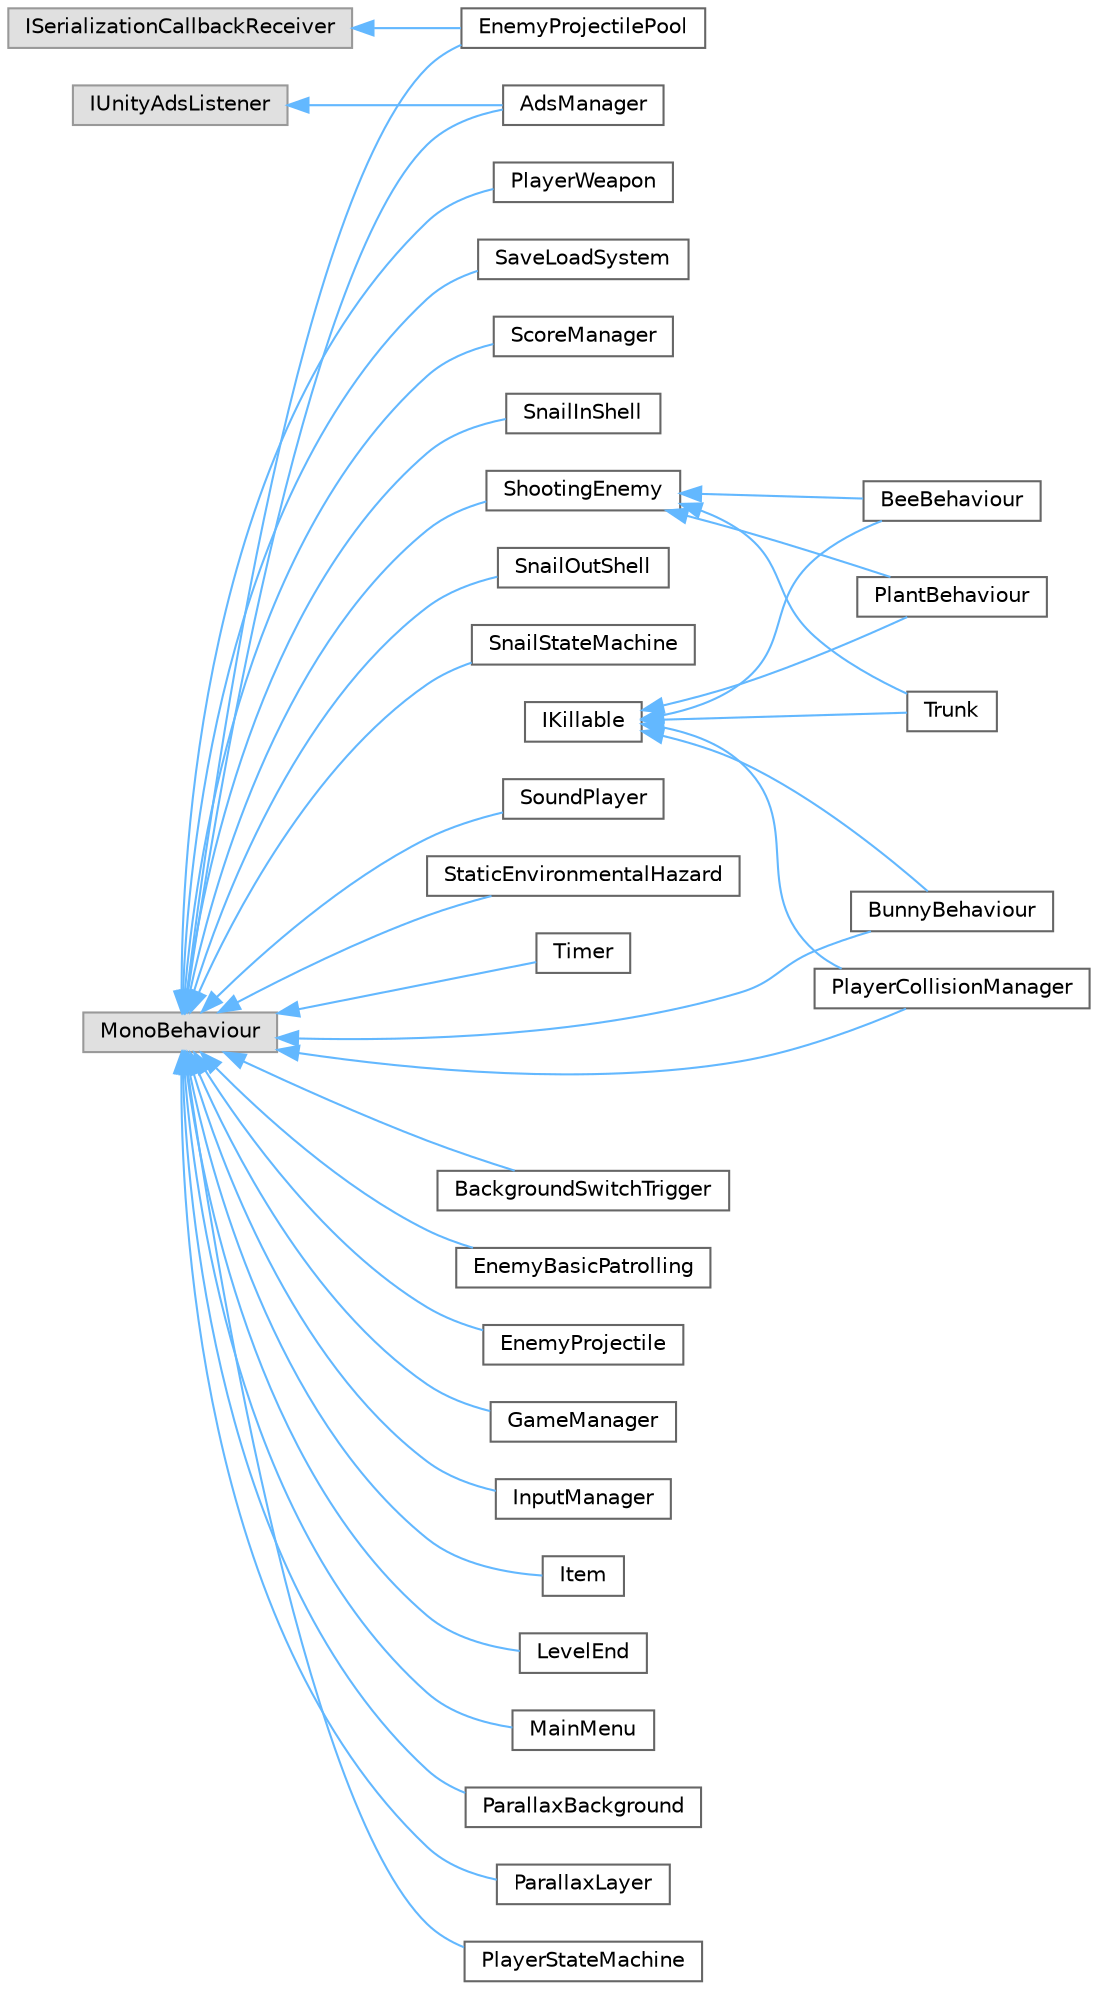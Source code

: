 digraph "Graphical Class Hierarchy"
{
 // LATEX_PDF_SIZE
  bgcolor="transparent";
  edge [fontname=Helvetica,fontsize=10,labelfontname=Helvetica,labelfontsize=10];
  node [fontname=Helvetica,fontsize=10,shape=box,height=0.2,width=0.4];
  rankdir="LR";
  Node0 [label="IKillable",height=0.2,width=0.4,color="grey40", fillcolor="white", style="filled",URL="$interface_i_killable.html",tooltip=" "];
  Node0 -> Node1 [dir="back",color="steelblue1",style="solid"];
  Node1 [label="BeeBehaviour",height=0.2,width=0.4,color="grey40", fillcolor="white", style="filled",URL="$class_bee_behaviour.html",tooltip="Sets the behaviour of the \"Bee\" enemy."];
  Node0 -> Node9 [dir="back",color="steelblue1",style="solid"];
  Node9 [label="BunnyBehaviour",height=0.2,width=0.4,color="grey40", fillcolor="white", style="filled",URL="$class_bunny_behaviour.html",tooltip="Behaviour of the \"Bunny\" enemy."];
  Node0 -> Node3 [dir="back",color="steelblue1",style="solid"];
  Node3 [label="PlantBehaviour",height=0.2,width=0.4,color="grey40", fillcolor="white", style="filled",URL="$class_plant_behaviour.html",tooltip=" "];
  Node0 -> Node21 [dir="back",color="steelblue1",style="solid"];
  Node21 [label="PlayerCollisionManager",height=0.2,width=0.4,color="grey40", fillcolor="white", style="filled",URL="$class_player_collision_manager.html",tooltip=" "];
  Node0 -> Node4 [dir="back",color="steelblue1",style="solid"];
  Node4 [label="Trunk",height=0.2,width=0.4,color="grey40", fillcolor="white", style="filled",URL="$class_trunk.html",tooltip="Class handling the behaviour of the Trunk enemy."];
  Node13 [label="ISerializationCallbackReceiver",height=0.2,width=0.4,color="grey60", fillcolor="#E0E0E0", style="filled",tooltip=" "];
  Node13 -> Node12 [dir="back",color="steelblue1",style="solid"];
  Node12 [label="EnemyProjectilePool",height=0.2,width=0.4,color="grey40", fillcolor="white", style="filled",URL="$class_enemy_projectile_pool.html",tooltip="Object pool pattern for the enemy projectiles in each level."];
  Node7 [label="IUnityAdsListener",height=0.2,width=0.4,color="grey60", fillcolor="#E0E0E0", style="filled",tooltip=" "];
  Node7 -> Node6 [dir="back",color="steelblue1",style="solid"];
  Node6 [label="AdsManager",height=0.2,width=0.4,color="grey40", fillcolor="white", style="filled",URL="$class_ads_manager.html",tooltip=" "];
  Node5 [label="MonoBehaviour",height=0.2,width=0.4,color="grey60", fillcolor="#E0E0E0", style="filled",tooltip=" "];
  Node5 -> Node6 [dir="back",color="steelblue1",style="solid"];
  Node5 -> Node8 [dir="back",color="steelblue1",style="solid"];
  Node8 [label="BackgroundSwitchTrigger",height=0.2,width=0.4,color="grey40", fillcolor="white", style="filled",URL="$class_background_switch_trigger.html",tooltip=" "];
  Node5 -> Node9 [dir="back",color="steelblue1",style="solid"];
  Node5 -> Node10 [dir="back",color="steelblue1",style="solid"];
  Node10 [label="EnemyBasicPatrolling",height=0.2,width=0.4,color="grey40", fillcolor="white", style="filled",URL="$class_enemy_basic_patrolling.html",tooltip="Enemy patrol script using DOTween meant to be used for simple patrolling shapes: no rotation,..."];
  Node5 -> Node11 [dir="back",color="steelblue1",style="solid"];
  Node11 [label="EnemyProjectile",height=0.2,width=0.4,color="grey40", fillcolor="white", style="filled",URL="$class_enemy_projectile.html",tooltip="Generic class of a projectile created by an enemy."];
  Node5 -> Node12 [dir="back",color="steelblue1",style="solid"];
  Node5 -> Node14 [dir="back",color="steelblue1",style="solid"];
  Node14 [label="GameManager",height=0.2,width=0.4,color="grey40", fillcolor="white", style="filled",URL="$class_game_manager.html",tooltip=" "];
  Node5 -> Node15 [dir="back",color="steelblue1",style="solid"];
  Node15 [label="InputManager",height=0.2,width=0.4,color="grey40", fillcolor="white", style="filled",URL="$class_input_manager.html",tooltip=" "];
  Node5 -> Node16 [dir="back",color="steelblue1",style="solid"];
  Node16 [label="Item",height=0.2,width=0.4,color="grey40", fillcolor="white", style="filled",URL="$class_item.html",tooltip="General class that contains the behaviour of every item to be found in the game."];
  Node5 -> Node17 [dir="back",color="steelblue1",style="solid"];
  Node17 [label="LevelEnd",height=0.2,width=0.4,color="grey40", fillcolor="white", style="filled",URL="$class_level_end.html",tooltip=" "];
  Node5 -> Node18 [dir="back",color="steelblue1",style="solid"];
  Node18 [label="MainMenu",height=0.2,width=0.4,color="grey40", fillcolor="white", style="filled",URL="$class_main_menu.html",tooltip=" "];
  Node5 -> Node19 [dir="back",color="steelblue1",style="solid"];
  Node19 [label="ParallaxBackground",height=0.2,width=0.4,color="grey40", fillcolor="white", style="filled",URL="$class_parallax_background.html",tooltip=" "];
  Node5 -> Node20 [dir="back",color="steelblue1",style="solid"];
  Node20 [label="ParallaxLayer",height=0.2,width=0.4,color="grey40", fillcolor="white", style="filled",URL="$class_parallax_layer.html",tooltip=" "];
  Node5 -> Node21 [dir="back",color="steelblue1",style="solid"];
  Node5 -> Node22 [dir="back",color="steelblue1",style="solid"];
  Node22 [label="PlayerStateMachine",height=0.2,width=0.4,color="grey40", fillcolor="white", style="filled",URL="$class_player_state_machine.html",tooltip=" "];
  Node5 -> Node23 [dir="back",color="steelblue1",style="solid"];
  Node23 [label="PlayerWeapon",height=0.2,width=0.4,color="grey40", fillcolor="white", style="filled",URL="$class_player_weapon.html",tooltip=" "];
  Node5 -> Node24 [dir="back",color="steelblue1",style="solid"];
  Node24 [label="SaveLoadSystem",height=0.2,width=0.4,color="grey40", fillcolor="white", style="filled",URL="$class_save_load_system.html",tooltip=" "];
  Node5 -> Node25 [dir="back",color="steelblue1",style="solid"];
  Node25 [label="ScoreManager",height=0.2,width=0.4,color="grey40", fillcolor="white", style="filled",URL="$class_score_manager.html",tooltip=" "];
  Node5 -> Node2 [dir="back",color="steelblue1",style="solid"];
  Node2 [label="ShootingEnemy",height=0.2,width=0.4,color="grey40", fillcolor="white", style="filled",URL="$class_shooting_enemy.html",tooltip="Base class for all the shooter enemies and hazards."];
  Node2 -> Node1 [dir="back",color="steelblue1",style="solid"];
  Node2 -> Node3 [dir="back",color="steelblue1",style="solid"];
  Node2 -> Node4 [dir="back",color="steelblue1",style="solid"];
  Node5 -> Node26 [dir="back",color="steelblue1",style="solid"];
  Node26 [label="SnailInShell",height=0.2,width=0.4,color="grey40", fillcolor="white", style="filled",URL="$class_snail_in_shell.html",tooltip="State of the Snail state machine that handles the logic when the snail is inside the shell."];
  Node5 -> Node27 [dir="back",color="steelblue1",style="solid"];
  Node27 [label="SnailOutShell",height=0.2,width=0.4,color="grey40", fillcolor="white", style="filled",URL="$class_snail_out_shell.html",tooltip="State of the Snail state machine that handles the logic when the snail is out of the shell."];
  Node5 -> Node28 [dir="back",color="steelblue1",style="solid"];
  Node28 [label="SnailStateMachine",height=0.2,width=0.4,color="grey40", fillcolor="white", style="filled",URL="$class_snail_state_machine.html",tooltip="State machine that handles the information and general logic of the Snail."];
  Node5 -> Node29 [dir="back",color="steelblue1",style="solid"];
  Node29 [label="SoundPlayer",height=0.2,width=0.4,color="grey40", fillcolor="white", style="filled",URL="$class_sound_player.html",tooltip=" "];
  Node5 -> Node30 [dir="back",color="steelblue1",style="solid"];
  Node30 [label="StaticEnvironmentalHazard",height=0.2,width=0.4,color="grey40", fillcolor="white", style="filled",URL="$class_static_environmental_hazard.html",tooltip="Class that handles the logic of the static environmental hazards the player can find such as spikes,..."];
  Node5 -> Node31 [dir="back",color="steelblue1",style="solid"];
  Node31 [label="Timer",height=0.2,width=0.4,color="grey40", fillcolor="white", style="filled",URL="$class_timer.html",tooltip=" "];
}
